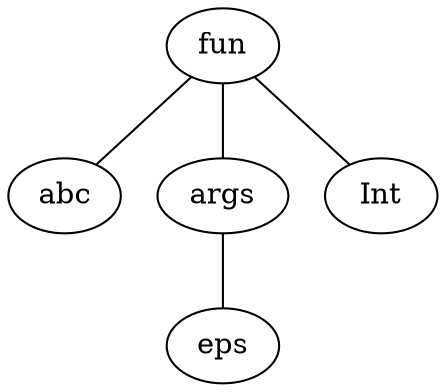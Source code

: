 graph example {
    a1 [label="fun"];
    a3 [label="abc"];
    a1 -- a3;
    a4 [label="args"];
    a12 [label="eps"];
    a4 -- a12;
    a1 -- a4;
    a5 [label="Int"];
    a1 -- a5;
}

/*
graph try {
    a1 [label="fun"];
    a3 [label="abc"];
    a1 -- a3;
    a4 [label="args"];
    a12 [label="vars"];
    a36 [label="a: Double"];
    a12 -- a36;
    a37 [label="rest_vars"];
    a111 [label="b: Bool"];
    a37 -- a111;
    a112 [label="rest_vars"];
    a336 [label="c: Int"];
    a112 -- a336;
    a337 [label="rest_vars"];
    a1011 [label="d: Char"];
    a337 -- a1011;
    a1012 [label="eps"];
    a337 -- a1012;
    a112 -- a337;
    a37 -- a112;
    a12 -- a37;
    a4 -- a12;
    a1 -- a4;
    a5 [label="Int"];
    a1 -- a5;
}
*/

/*
graph try {
    a1 [label="fun"];
    a3 [label="abc"];
    a1 -- a3;
    a4 [label="args"];
    a12 [label="vars"];
    a36 [label="KEK: LER"];
    a12 -- a36;
    a37 [label="rest_vars"];
    a111 [label="a: Int"];
    a37 -- a111;
    a112 [label="rest_vars"];
    a336 [label="B: DOUBLE"];
    a112 -- a336;
    a337 [label="eps"];
    a112 -- a337;
    a37 -- a112;
    a12 -- a37;
    a4 -- a12;
    a1 -- a4;
    a5 [label="Unit"];
    a1 -- a5;
}*/
